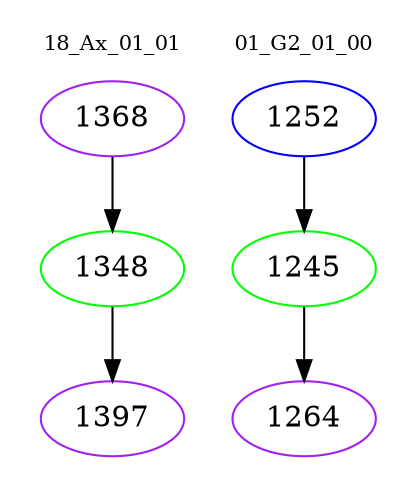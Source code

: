 digraph{
subgraph cluster_0 {
color = white
label = "18_Ax_01_01";
fontsize=10;
T0_1368 [label="1368", color="purple"]
T0_1368 -> T0_1348 [color="black"]
T0_1348 [label="1348", color="green"]
T0_1348 -> T0_1397 [color="black"]
T0_1397 [label="1397", color="purple"]
}
subgraph cluster_1 {
color = white
label = "01_G2_01_00";
fontsize=10;
T1_1252 [label="1252", color="blue"]
T1_1252 -> T1_1245 [color="black"]
T1_1245 [label="1245", color="green"]
T1_1245 -> T1_1264 [color="black"]
T1_1264 [label="1264", color="purple"]
}
}
